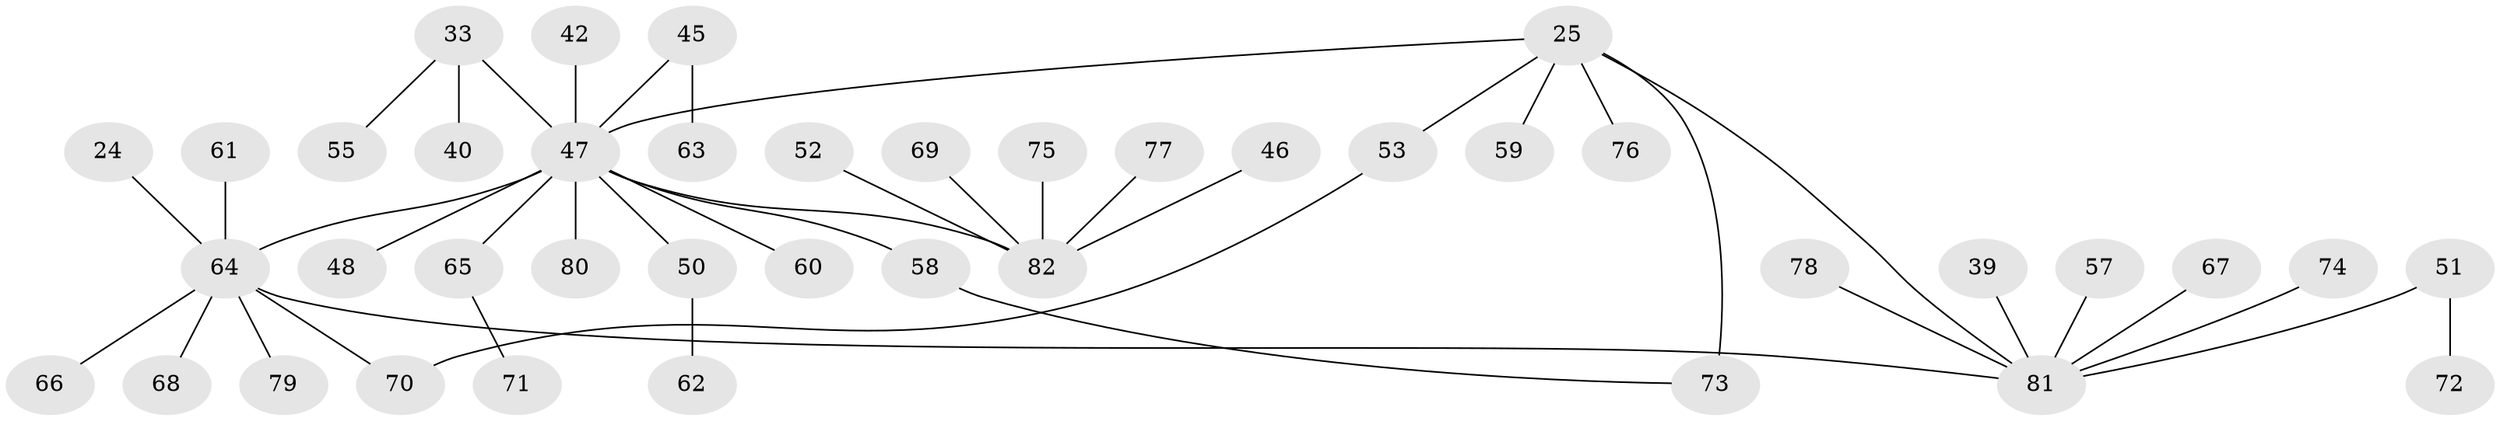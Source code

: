 // original degree distribution, {8: 0.012195121951219513, 4: 0.12195121951219512, 3: 0.15853658536585366, 6: 0.012195121951219513, 2: 0.24390243902439024, 5: 0.024390243902439025, 1: 0.4268292682926829}
// Generated by graph-tools (version 1.1) at 2025/42/03/09/25 04:42:45]
// undirected, 41 vertices, 43 edges
graph export_dot {
graph [start="1"]
  node [color=gray90,style=filled];
  24;
  25 [super="+4"];
  33 [super="+20"];
  39;
  40;
  42;
  45;
  46;
  47 [super="+15+37+26"];
  48;
  50;
  51;
  52;
  53 [super="+35"];
  55;
  57;
  58 [super="+38"];
  59;
  60;
  61;
  62;
  63;
  64 [super="+21+23+44+54"];
  65 [super="+43"];
  66;
  67;
  68;
  69;
  70;
  71;
  72;
  73 [super="+56"];
  74;
  75;
  76 [super="+31"];
  77;
  78;
  79;
  80;
  81 [super="+32+49+36"];
  82 [super="+16+18+22+27+41+29+30"];
  24 -- 64;
  25 -- 59;
  25 -- 73 [weight=2];
  25 -- 47 [weight=2];
  25 -- 76;
  25 -- 81;
  25 -- 53;
  33 -- 55;
  33 -- 40;
  33 -- 47 [weight=3];
  39 -- 81;
  42 -- 47;
  45 -- 63;
  45 -- 47;
  46 -- 82;
  47 -- 50;
  47 -- 48;
  47 -- 60;
  47 -- 80;
  47 -- 82;
  47 -- 64 [weight=2];
  47 -- 65;
  47 -- 58;
  50 -- 62;
  51 -- 72;
  51 -- 81;
  52 -- 82;
  53 -- 70;
  57 -- 81;
  58 -- 73;
  61 -- 64;
  64 -- 68;
  64 -- 70;
  64 -- 66;
  64 -- 79;
  64 -- 81;
  65 -- 71;
  67 -- 81;
  69 -- 82;
  74 -- 81;
  75 -- 82;
  77 -- 82;
  78 -- 81;
}
